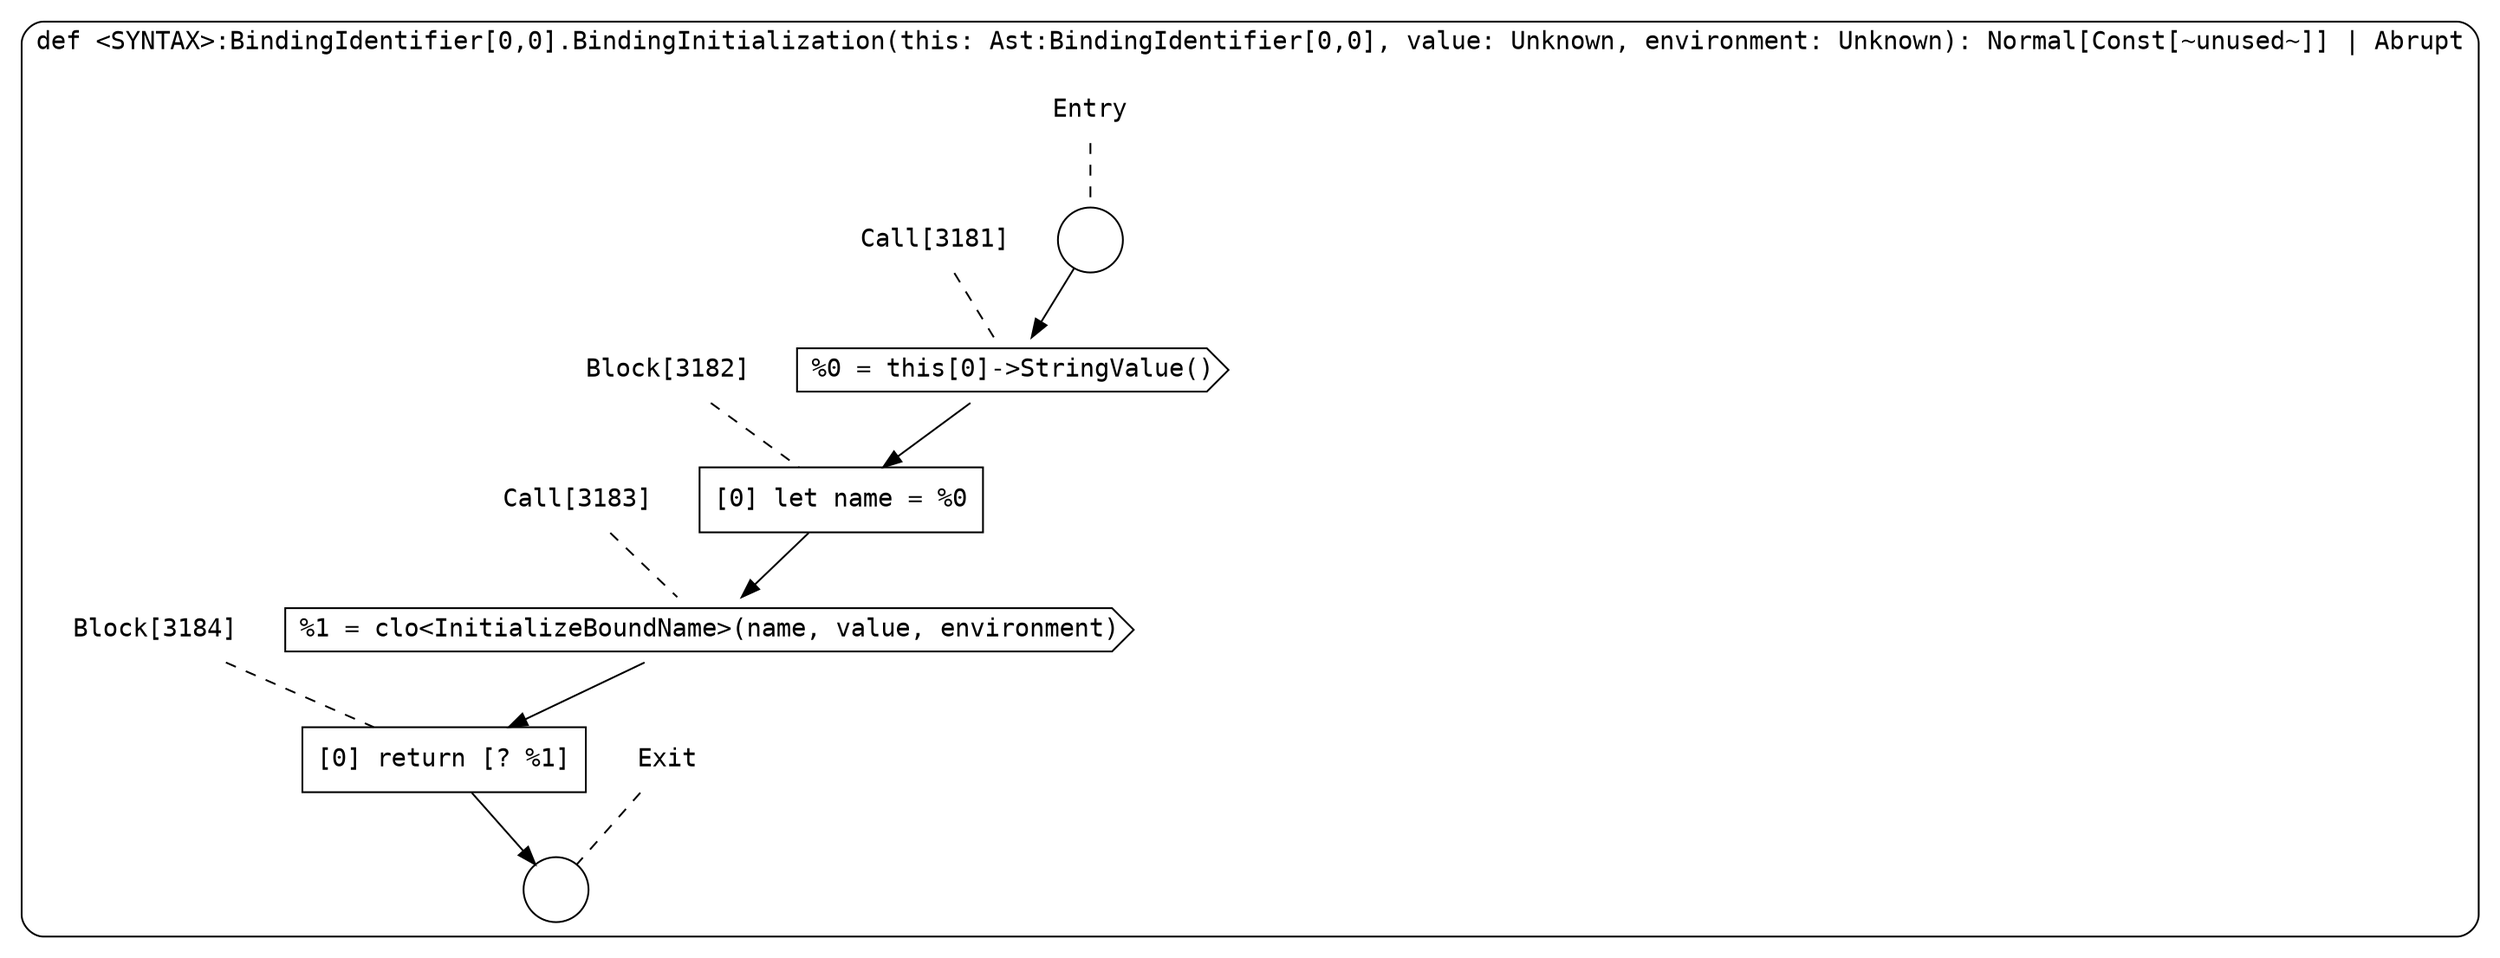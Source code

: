 digraph {
  graph [fontname = "Consolas"]
  node [fontname = "Consolas"]
  edge [fontname = "Consolas"]
  subgraph cluster845 {
    label = "def <SYNTAX>:BindingIdentifier[0,0].BindingInitialization(this: Ast:BindingIdentifier[0,0], value: Unknown, environment: Unknown): Normal[Const[~unused~]] | Abrupt"
    style = rounded
    cluster845_entry_name [shape=none, label=<<font color="black">Entry</font>>]
    cluster845_entry_name -> cluster845_entry [arrowhead=none, color="black", style=dashed]
    cluster845_entry [shape=circle label=" " color="black" fillcolor="white" style=filled]
    cluster845_entry -> node3181 [color="black"]
    cluster845_exit_name [shape=none, label=<<font color="black">Exit</font>>]
    cluster845_exit_name -> cluster845_exit [arrowhead=none, color="black", style=dashed]
    cluster845_exit [shape=circle label=" " color="black" fillcolor="white" style=filled]
    node3181_name [shape=none, label=<<font color="black">Call[3181]</font>>]
    node3181_name -> node3181 [arrowhead=none, color="black", style=dashed]
    node3181 [shape=cds, label=<<font color="black">%0 = this[0]-&gt;StringValue()</font>> color="black" fillcolor="white", style=filled]
    node3181 -> node3182 [color="black"]
    node3182_name [shape=none, label=<<font color="black">Block[3182]</font>>]
    node3182_name -> node3182 [arrowhead=none, color="black", style=dashed]
    node3182 [shape=box, label=<<font color="black">[0] let name = %0<BR ALIGN="LEFT"/></font>> color="black" fillcolor="white", style=filled]
    node3182 -> node3183 [color="black"]
    node3183_name [shape=none, label=<<font color="black">Call[3183]</font>>]
    node3183_name -> node3183 [arrowhead=none, color="black", style=dashed]
    node3183 [shape=cds, label=<<font color="black">%1 = clo&lt;InitializeBoundName&gt;(name, value, environment)</font>> color="black" fillcolor="white", style=filled]
    node3183 -> node3184 [color="black"]
    node3184_name [shape=none, label=<<font color="black">Block[3184]</font>>]
    node3184_name -> node3184 [arrowhead=none, color="black", style=dashed]
    node3184 [shape=box, label=<<font color="black">[0] return [? %1]<BR ALIGN="LEFT"/></font>> color="black" fillcolor="white", style=filled]
    node3184 -> cluster845_exit [color="black"]
  }
}